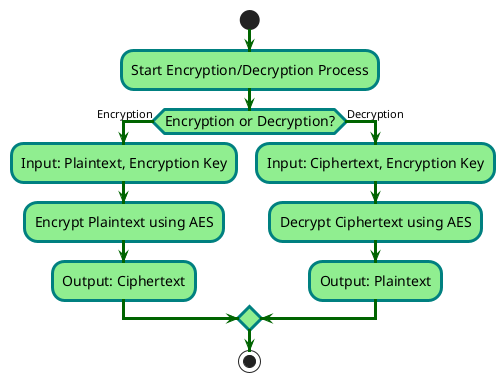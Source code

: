 @startuml "CipherGenius"

skinparam activity {
    FontSize 14
    ArrowColor DarkGreen
    BorderColor Teal
    BorderThickness 3
    BackgroundColor LightGreen
    ForegroundColor DarkGreen
}

start

:Start Encryption/Decryption Process;
if (Encryption or Decryption?) then (Encryption)
    :Input: Plaintext, Encryption Key;
    :Encrypt Plaintext using AES;
    :Output: Ciphertext;
else (Decryption)
    :Input: Ciphertext, Encryption Key;
    :Decrypt Ciphertext using AES;
    :Output: Plaintext;
endif

stop

@enduml
